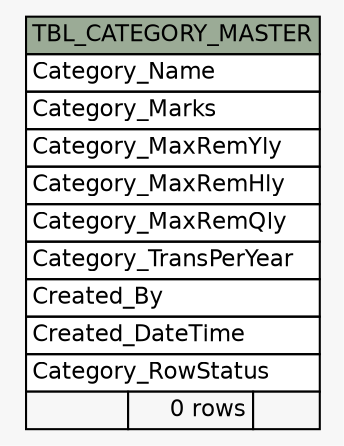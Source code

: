 // dot 2.38.0 on Windows 10 10.0
// SchemaSpy rev 590
digraph "TBL_CATEGORY_MASTER" {
  graph [
    rankdir="RL"
    bgcolor="#f7f7f7"
    nodesep="0.18"
    ranksep="0.46"
    fontname="Helvetica"
    fontsize="11"
  ];
  node [
    fontname="Helvetica"
    fontsize="11"
    shape="plaintext"
  ];
  edge [
    arrowsize="0.8"
  ];
  "TBL_CATEGORY_MASTER" [
    label=<
    <TABLE BORDER="0" CELLBORDER="1" CELLSPACING="0" BGCOLOR="#ffffff">
      <TR><TD COLSPAN="3" BGCOLOR="#9bab96" ALIGN="CENTER">TBL_CATEGORY_MASTER</TD></TR>
      <TR><TD PORT="Category_Name" COLSPAN="3" ALIGN="LEFT">Category_Name</TD></TR>
      <TR><TD PORT="Category_Marks" COLSPAN="3" ALIGN="LEFT">Category_Marks</TD></TR>
      <TR><TD PORT="Category_MaxRemYly" COLSPAN="3" ALIGN="LEFT">Category_MaxRemYly</TD></TR>
      <TR><TD PORT="Category_MaxRemHly" COLSPAN="3" ALIGN="LEFT">Category_MaxRemHly</TD></TR>
      <TR><TD PORT="Category_MaxRemQly" COLSPAN="3" ALIGN="LEFT">Category_MaxRemQly</TD></TR>
      <TR><TD PORT="Category_TransPerYear" COLSPAN="3" ALIGN="LEFT">Category_TransPerYear</TD></TR>
      <TR><TD PORT="Created_By" COLSPAN="3" ALIGN="LEFT">Created_By</TD></TR>
      <TR><TD PORT="Created_DateTime" COLSPAN="3" ALIGN="LEFT">Created_DateTime</TD></TR>
      <TR><TD PORT="Category_RowStatus" COLSPAN="3" ALIGN="LEFT">Category_RowStatus</TD></TR>
      <TR><TD ALIGN="LEFT" BGCOLOR="#f7f7f7">  </TD><TD ALIGN="RIGHT" BGCOLOR="#f7f7f7">0 rows</TD><TD ALIGN="RIGHT" BGCOLOR="#f7f7f7">  </TD></TR>
    </TABLE>>
    URL="tables/TBL_CATEGORY_MASTER.html"
    tooltip="TBL_CATEGORY_MASTER"
  ];
}
